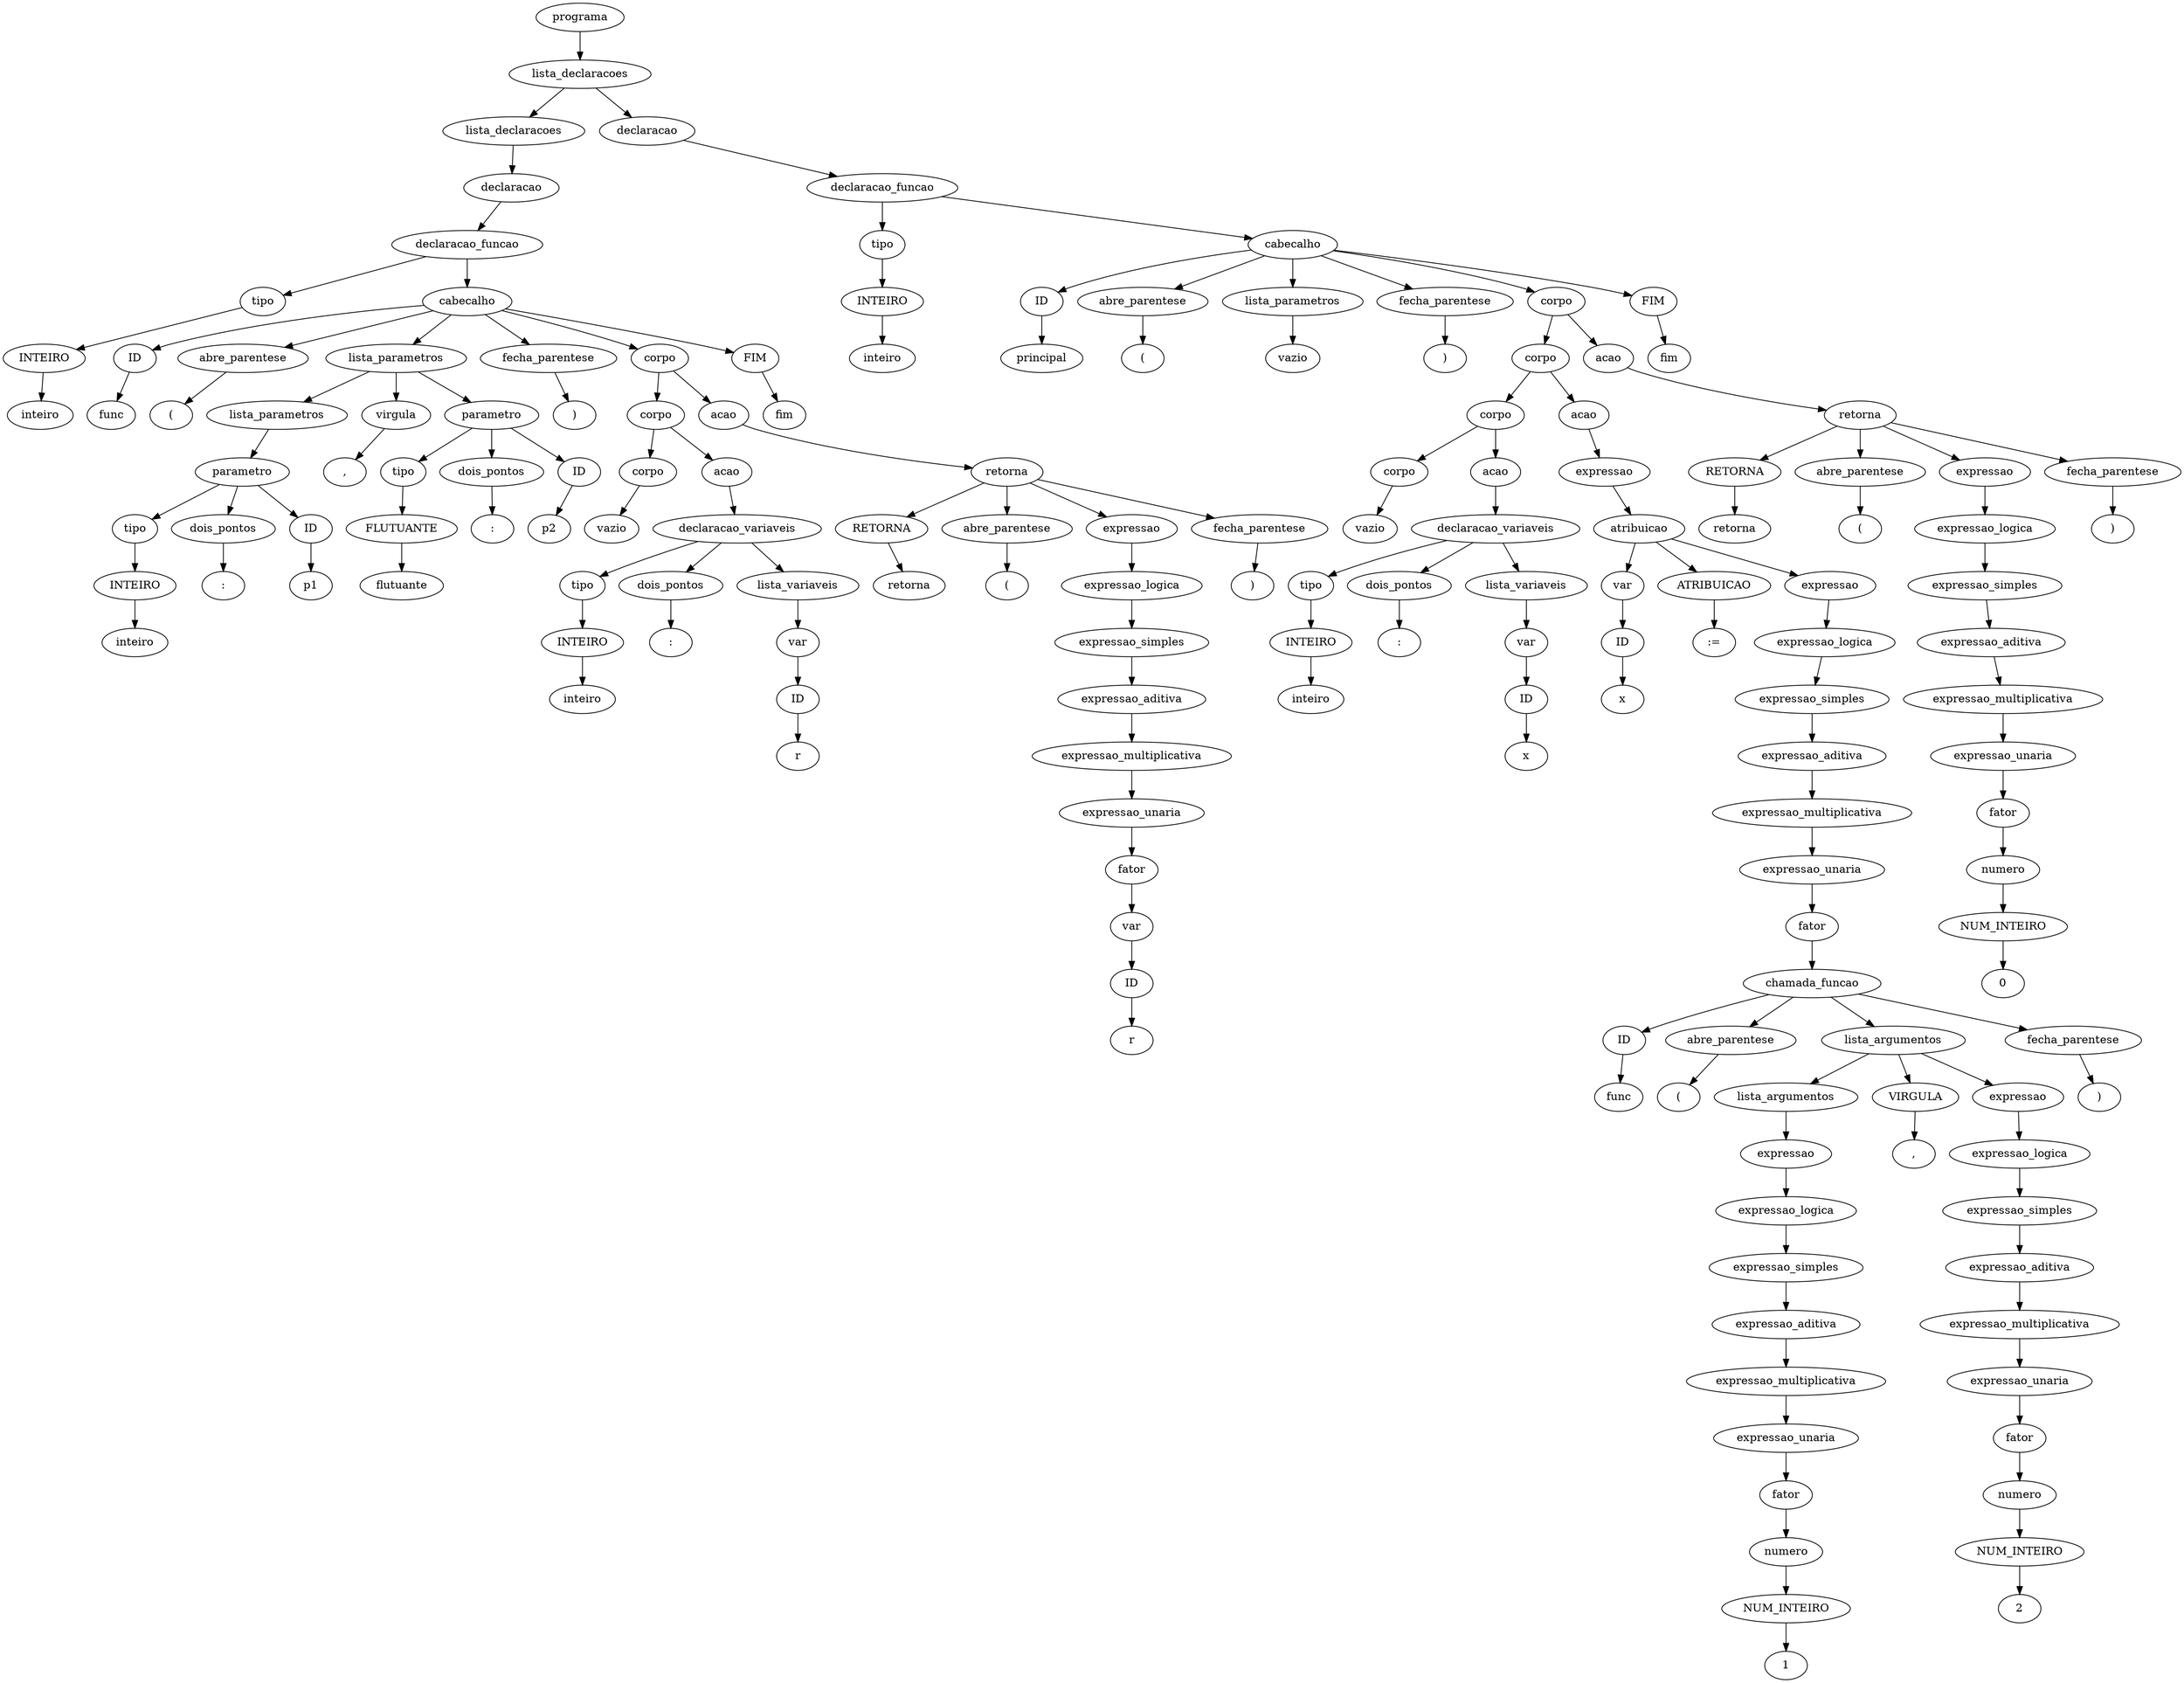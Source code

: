 digraph tree {
    "0x7ffb6f1db340" [label="programa"];
    "0x7ffb8740d820" [label="lista_declaracoes"];
    "0x7ffb8740ddc0" [label="lista_declaracoes"];
    "0x7ffb6f273d60" [label="declaracao"];
    "0x7ffb6f1db0a0" [label="declaracao_funcao"];
    "0x7ffb6f1db370" [label="tipo"];
    "0x7ffb6f310670" [label="INTEIRO"];
    "0x7ffb6f3105b0" [label="inteiro"];
    "0x7ffb8740d6d0" [label="cabecalho"];
    "0x7ffb8740df40" [label="ID"];
    "0x7ffb8740df70" [label="func"];
    "0x7ffb8740dd60" [label="abre_parentese"];
    "0x7ffb8740dbb0" [label="("];
    "0x7ffb8740d580" [label="lista_parametros"];
    "0x7ffb6f3105e0" [label="lista_parametros"];
    "0x7ffb8740d2b0" [label="parametro"];
    "0x7ffb6f1db3d0" [label="tipo"];
    "0x7ffb6f273d90" [label="INTEIRO"];
    "0x7ffb8740d550" [label="inteiro"];
    "0x7ffb8740d430" [label="dois_pontos"];
    "0x7ffb8740d3a0" [label=":"];
    "0x7ffb8740d370" [label="ID"];
    "0x7ffb8740d340" [label="p1"];
    "0x7ffb8740d5e0" [label="virgula"];
    "0x7ffb8740d4f0" [label=","];
    "0x7ffb8740d280" [label="parametro"];
    "0x7ffb8740d1f0" [label="tipo"];
    "0x7ffb8740d3d0" [label="FLUTUANTE"];
    "0x7ffb8740d5b0" [label="flutuante"];
    "0x7ffb8740d4c0" [label="dois_pontos"];
    "0x7ffb8740d700" [label=":"];
    "0x7ffb8740d730" [label="ID"];
    "0x7ffb8740d760" [label="p2"];
    "0x7ffb8740dbe0" [label="fecha_parentese"];
    "0x7ffb8740dfa0" [label=")"];
    "0x7ffb8740dd00" [label="corpo"];
    "0x7ffb8740d910" [label="corpo"];
    "0x7ffb8740d400" [label="corpo"];
    "0x7ffb8740d310" [label="vazio"];
    "0x7ffb8740d520" [label="acao"];
    "0x7ffb8740d8b0" [label="declaracao_variaveis"];
    "0x7ffb8740d490" [label="tipo"];
    "0x7ffb8740d640" [label="INTEIRO"];
    "0x7ffb8740d880" [label="inteiro"];
    "0x7ffb8740d970" [label="dois_pontos"];
    "0x7ffb8740da90" [label=":"];
    "0x7ffb8740d8e0" [label="lista_variaveis"];
    "0x7ffb8740d7f0" [label="var"];
    "0x7ffb8740d610" [label="ID"];
    "0x7ffb8740d9d0" [label="r"];
    "0x7ffb8740de20" [label="acao"];
    "0x7ffb8740dca0" [label="retorna"];
    "0x7ffb8740dd30" [label="RETORNA"];
    "0x7ffb8740de50" [label="retorna"];
    "0x7ffb8740de80" [label="abre_parentese"];
    "0x7ffb8740deb0" [label="("];
    "0x7ffb8740dc70" [label="expressao"];
    "0x7ffb8740dc40" [label="expressao_logica"];
    "0x7ffb8740dc10" [label="expressao_simples"];
    "0x7ffb8740db80" [label="expressao_aditiva"];
    "0x7ffb8740db20" [label="expressao_multiplicativa"];
    "0x7ffb8740da60" [label="expressao_unaria"];
    "0x7ffb8740da30" [label="fator"];
    "0x7ffb8740d220" [label="var"];
    "0x7ffb8740d250" [label="ID"];
    "0x7ffb8740dac0" [label="r"];
    "0x7ffb8740dee0" [label="fecha_parentese"];
    "0x7ffb8740df10" [label=")"];
    "0x7ffb8740dfd0" [label="FIM"];
    "0x7ffb87341070" [label="fim"];
    "0x7ffb8740da00" [label="declaracao"];
    "0x7ffb8740d850" [label="declaracao_funcao"];
    "0x7ffb6f1db310" [label="tipo"];
    "0x7ffb6f1db3a0" [label="INTEIRO"];
    "0x7ffb8740d7c0" [label="inteiro"];
    "0x7ffb87341580" [label="cabecalho"];
    "0x7ffb873704c0" [label="ID"];
    "0x7ffb873704f0" [label="principal"];
    "0x7ffb87370340" [label="abre_parentese"];
    "0x7ffb87370100" [label="("];
    "0x7ffb873411f0" [label="lista_parametros"];
    "0x7ffb8740dcd0" [label="vazio"];
    "0x7ffb873701c0" [label="fecha_parentese"];
    "0x7ffb87370520" [label=")"];
    "0x7ffb87341a90" [label="corpo"];
    "0x7ffb87341ee0" [label="corpo"];
    "0x7ffb87341490" [label="corpo"];
    "0x7ffb873412e0" [label="corpo"];
    "0x7ffb8740d670" [label="vazio"];
    "0x7ffb87341310" [label="acao"];
    "0x7ffb87341430" [label="declaracao_variaveis"];
    "0x7ffb87341130" [label="tipo"];
    "0x7ffb87341250" [label="INTEIRO"];
    "0x7ffb87341400" [label="inteiro"];
    "0x7ffb873414f0" [label="dois_pontos"];
    "0x7ffb87341610" [label=":"];
    "0x7ffb87341460" [label="lista_variaveis"];
    "0x7ffb87341280" [label="var"];
    "0x7ffb87341190" [label="ID"];
    "0x7ffb87341550" [label="x"];
    "0x7ffb87341c40" [label="acao"];
    "0x7ffb873415e0" [label="expressao"];
    "0x7ffb87341700" [label="atribuicao"];
    "0x7ffb8740dd90" [label="var"];
    "0x7ffb873412b0" [label="ID"];
    "0x7ffb87341640" [label="x"];
    "0x7ffb87341cd0" [label="ATRIBUICAO"];
    "0x7ffb87341eb0" [label=":="];
    "0x7ffb873416d0" [label="expressao"];
    "0x7ffb87341e80" [label="expressao_logica"];
    "0x7ffb87341d90" [label="expressao_simples"];
    "0x7ffb873416a0" [label="expressao_aditiva"];
    "0x7ffb87341e50" [label="expressao_multiplicativa"];
    "0x7ffb87341d30" [label="expressao_unaria"];
    "0x7ffb87341df0" [label="fator"];
    "0x7ffb87341970" [label="chamada_funcao"];
    "0x7ffb87341a00" [label="ID"];
    "0x7ffb873417c0" [label="func"];
    "0x7ffb873417f0" [label="abre_parentese"];
    "0x7ffb87341c10" [label="("];
    "0x7ffb87341be0" [label="lista_argumentos"];
    "0x7ffb87341910" [label="lista_argumentos"];
    "0x7ffb873418e0" [label="expressao"];
    "0x7ffb873418b0" [label="expressao_logica"];
    "0x7ffb87341820" [label="expressao_simples"];
    "0x7ffb87341790" [label="expressao_aditiva"];
    "0x7ffb87341880" [label="expressao_multiplicativa"];
    "0x7ffb87341670" [label="expressao_unaria"];
    "0x7ffb87341760" [label="fator"];
    "0x7ffb87341520" [label="numero"];
    "0x7ffb873414c0" [label="NUM_INTEIRO"];
    "0x7ffb87341850" [label="1"];
    "0x7ffb87341c70" [label="VIRGULA"];
    "0x7ffb87341d00" [label=","];
    "0x7ffb87341bb0" [label="expressao"];
    "0x7ffb87341b80" [label="expressao_logica"];
    "0x7ffb87341af0" [label="expressao_simples"];
    "0x7ffb87341a60" [label="expressao_aditiva"];
    "0x7ffb87341b50" [label="expressao_multiplicativa"];
    "0x7ffb873419a0" [label="expressao_unaria"];
    "0x7ffb87341a30" [label="fator"];
    "0x7ffb87341940" [label="numero"];
    "0x7ffb873419d0" [label="NUM_INTEIRO"];
    "0x7ffb87341b20" [label="2"];
    "0x7ffb87341ca0" [label="fecha_parentese"];
    "0x7ffb87341e20" [label=")"];
    "0x7ffb87341dc0" [label="acao"];
    "0x7ffb873700d0" [label="retorna"];
    "0x7ffb87370190" [label="RETORNA"];
    "0x7ffb873703a0" [label="retorna"];
    "0x7ffb87370400" [label="abre_parentese"];
    "0x7ffb87370430" [label="("];
    "0x7ffb873700a0" [label="expressao"];
    "0x7ffb87370070" [label="expressao_logica"];
    "0x7ffb87370040" [label="expressao_simples"];
    "0x7ffb87341f70" [label="expressao_aditiva"];
    "0x7ffb87341370" [label="expressao_multiplicativa"];
    "0x7ffb87341f10" [label="expressao_unaria"];
    "0x7ffb87341f40" [label="fator"];
    "0x7ffb873413d0" [label="numero"];
    "0x7ffb87341340" [label="NUM_INTEIRO"];
    "0x7ffb873415b0" [label="0"];
    "0x7ffb87370460" [label="fecha_parentese"];
    "0x7ffb87370490" [label=")"];
    "0x7ffb87370550" [label="FIM"];
    "0x7ffb87370580" [label="fim"];
    "0x7ffb6f1db340" -> "0x7ffb8740d820";
    "0x7ffb8740d820" -> "0x7ffb8740ddc0";
    "0x7ffb8740d820" -> "0x7ffb8740da00";
    "0x7ffb8740ddc0" -> "0x7ffb6f273d60";
    "0x7ffb6f273d60" -> "0x7ffb6f1db0a0";
    "0x7ffb6f1db0a0" -> "0x7ffb6f1db370";
    "0x7ffb6f1db0a0" -> "0x7ffb8740d6d0";
    "0x7ffb6f1db370" -> "0x7ffb6f310670";
    "0x7ffb6f310670" -> "0x7ffb6f3105b0";
    "0x7ffb8740d6d0" -> "0x7ffb8740df40";
    "0x7ffb8740d6d0" -> "0x7ffb8740dd60";
    "0x7ffb8740d6d0" -> "0x7ffb8740d580";
    "0x7ffb8740d6d0" -> "0x7ffb8740dbe0";
    "0x7ffb8740d6d0" -> "0x7ffb8740dd00";
    "0x7ffb8740d6d0" -> "0x7ffb8740dfd0";
    "0x7ffb8740df40" -> "0x7ffb8740df70";
    "0x7ffb8740dd60" -> "0x7ffb8740dbb0";
    "0x7ffb8740d580" -> "0x7ffb6f3105e0";
    "0x7ffb8740d580" -> "0x7ffb8740d5e0";
    "0x7ffb8740d580" -> "0x7ffb8740d280";
    "0x7ffb6f3105e0" -> "0x7ffb8740d2b0";
    "0x7ffb8740d2b0" -> "0x7ffb6f1db3d0";
    "0x7ffb8740d2b0" -> "0x7ffb8740d430";
    "0x7ffb8740d2b0" -> "0x7ffb8740d370";
    "0x7ffb6f1db3d0" -> "0x7ffb6f273d90";
    "0x7ffb6f273d90" -> "0x7ffb8740d550";
    "0x7ffb8740d430" -> "0x7ffb8740d3a0";
    "0x7ffb8740d370" -> "0x7ffb8740d340";
    "0x7ffb8740d5e0" -> "0x7ffb8740d4f0";
    "0x7ffb8740d280" -> "0x7ffb8740d1f0";
    "0x7ffb8740d280" -> "0x7ffb8740d4c0";
    "0x7ffb8740d280" -> "0x7ffb8740d730";
    "0x7ffb8740d1f0" -> "0x7ffb8740d3d0";
    "0x7ffb8740d3d0" -> "0x7ffb8740d5b0";
    "0x7ffb8740d4c0" -> "0x7ffb8740d700";
    "0x7ffb8740d730" -> "0x7ffb8740d760";
    "0x7ffb8740dbe0" -> "0x7ffb8740dfa0";
    "0x7ffb8740dd00" -> "0x7ffb8740d910";
    "0x7ffb8740dd00" -> "0x7ffb8740de20";
    "0x7ffb8740d910" -> "0x7ffb8740d400";
    "0x7ffb8740d910" -> "0x7ffb8740d520";
    "0x7ffb8740d400" -> "0x7ffb8740d310";
    "0x7ffb8740d520" -> "0x7ffb8740d8b0";
    "0x7ffb8740d8b0" -> "0x7ffb8740d490";
    "0x7ffb8740d8b0" -> "0x7ffb8740d970";
    "0x7ffb8740d8b0" -> "0x7ffb8740d8e0";
    "0x7ffb8740d490" -> "0x7ffb8740d640";
    "0x7ffb8740d640" -> "0x7ffb8740d880";
    "0x7ffb8740d970" -> "0x7ffb8740da90";
    "0x7ffb8740d8e0" -> "0x7ffb8740d7f0";
    "0x7ffb8740d7f0" -> "0x7ffb8740d610";
    "0x7ffb8740d610" -> "0x7ffb8740d9d0";
    "0x7ffb8740de20" -> "0x7ffb8740dca0";
    "0x7ffb8740dca0" -> "0x7ffb8740dd30";
    "0x7ffb8740dca0" -> "0x7ffb8740de80";
    "0x7ffb8740dca0" -> "0x7ffb8740dc70";
    "0x7ffb8740dca0" -> "0x7ffb8740dee0";
    "0x7ffb8740dd30" -> "0x7ffb8740de50";
    "0x7ffb8740de80" -> "0x7ffb8740deb0";
    "0x7ffb8740dc70" -> "0x7ffb8740dc40";
    "0x7ffb8740dc40" -> "0x7ffb8740dc10";
    "0x7ffb8740dc10" -> "0x7ffb8740db80";
    "0x7ffb8740db80" -> "0x7ffb8740db20";
    "0x7ffb8740db20" -> "0x7ffb8740da60";
    "0x7ffb8740da60" -> "0x7ffb8740da30";
    "0x7ffb8740da30" -> "0x7ffb8740d220";
    "0x7ffb8740d220" -> "0x7ffb8740d250";
    "0x7ffb8740d250" -> "0x7ffb8740dac0";
    "0x7ffb8740dee0" -> "0x7ffb8740df10";
    "0x7ffb8740dfd0" -> "0x7ffb87341070";
    "0x7ffb8740da00" -> "0x7ffb8740d850";
    "0x7ffb8740d850" -> "0x7ffb6f1db310";
    "0x7ffb8740d850" -> "0x7ffb87341580";
    "0x7ffb6f1db310" -> "0x7ffb6f1db3a0";
    "0x7ffb6f1db3a0" -> "0x7ffb8740d7c0";
    "0x7ffb87341580" -> "0x7ffb873704c0";
    "0x7ffb87341580" -> "0x7ffb87370340";
    "0x7ffb87341580" -> "0x7ffb873411f0";
    "0x7ffb87341580" -> "0x7ffb873701c0";
    "0x7ffb87341580" -> "0x7ffb87341a90";
    "0x7ffb87341580" -> "0x7ffb87370550";
    "0x7ffb873704c0" -> "0x7ffb873704f0";
    "0x7ffb87370340" -> "0x7ffb87370100";
    "0x7ffb873411f0" -> "0x7ffb8740dcd0";
    "0x7ffb873701c0" -> "0x7ffb87370520";
    "0x7ffb87341a90" -> "0x7ffb87341ee0";
    "0x7ffb87341a90" -> "0x7ffb87341dc0";
    "0x7ffb87341ee0" -> "0x7ffb87341490";
    "0x7ffb87341ee0" -> "0x7ffb87341c40";
    "0x7ffb87341490" -> "0x7ffb873412e0";
    "0x7ffb87341490" -> "0x7ffb87341310";
    "0x7ffb873412e0" -> "0x7ffb8740d670";
    "0x7ffb87341310" -> "0x7ffb87341430";
    "0x7ffb87341430" -> "0x7ffb87341130";
    "0x7ffb87341430" -> "0x7ffb873414f0";
    "0x7ffb87341430" -> "0x7ffb87341460";
    "0x7ffb87341130" -> "0x7ffb87341250";
    "0x7ffb87341250" -> "0x7ffb87341400";
    "0x7ffb873414f0" -> "0x7ffb87341610";
    "0x7ffb87341460" -> "0x7ffb87341280";
    "0x7ffb87341280" -> "0x7ffb87341190";
    "0x7ffb87341190" -> "0x7ffb87341550";
    "0x7ffb87341c40" -> "0x7ffb873415e0";
    "0x7ffb873415e0" -> "0x7ffb87341700";
    "0x7ffb87341700" -> "0x7ffb8740dd90";
    "0x7ffb87341700" -> "0x7ffb87341cd0";
    "0x7ffb87341700" -> "0x7ffb873416d0";
    "0x7ffb8740dd90" -> "0x7ffb873412b0";
    "0x7ffb873412b0" -> "0x7ffb87341640";
    "0x7ffb87341cd0" -> "0x7ffb87341eb0";
    "0x7ffb873416d0" -> "0x7ffb87341e80";
    "0x7ffb87341e80" -> "0x7ffb87341d90";
    "0x7ffb87341d90" -> "0x7ffb873416a0";
    "0x7ffb873416a0" -> "0x7ffb87341e50";
    "0x7ffb87341e50" -> "0x7ffb87341d30";
    "0x7ffb87341d30" -> "0x7ffb87341df0";
    "0x7ffb87341df0" -> "0x7ffb87341970";
    "0x7ffb87341970" -> "0x7ffb87341a00";
    "0x7ffb87341970" -> "0x7ffb873417f0";
    "0x7ffb87341970" -> "0x7ffb87341be0";
    "0x7ffb87341970" -> "0x7ffb87341ca0";
    "0x7ffb87341a00" -> "0x7ffb873417c0";
    "0x7ffb873417f0" -> "0x7ffb87341c10";
    "0x7ffb87341be0" -> "0x7ffb87341910";
    "0x7ffb87341be0" -> "0x7ffb87341c70";
    "0x7ffb87341be0" -> "0x7ffb87341bb0";
    "0x7ffb87341910" -> "0x7ffb873418e0";
    "0x7ffb873418e0" -> "0x7ffb873418b0";
    "0x7ffb873418b0" -> "0x7ffb87341820";
    "0x7ffb87341820" -> "0x7ffb87341790";
    "0x7ffb87341790" -> "0x7ffb87341880";
    "0x7ffb87341880" -> "0x7ffb87341670";
    "0x7ffb87341670" -> "0x7ffb87341760";
    "0x7ffb87341760" -> "0x7ffb87341520";
    "0x7ffb87341520" -> "0x7ffb873414c0";
    "0x7ffb873414c0" -> "0x7ffb87341850";
    "0x7ffb87341c70" -> "0x7ffb87341d00";
    "0x7ffb87341bb0" -> "0x7ffb87341b80";
    "0x7ffb87341b80" -> "0x7ffb87341af0";
    "0x7ffb87341af0" -> "0x7ffb87341a60";
    "0x7ffb87341a60" -> "0x7ffb87341b50";
    "0x7ffb87341b50" -> "0x7ffb873419a0";
    "0x7ffb873419a0" -> "0x7ffb87341a30";
    "0x7ffb87341a30" -> "0x7ffb87341940";
    "0x7ffb87341940" -> "0x7ffb873419d0";
    "0x7ffb873419d0" -> "0x7ffb87341b20";
    "0x7ffb87341ca0" -> "0x7ffb87341e20";
    "0x7ffb87341dc0" -> "0x7ffb873700d0";
    "0x7ffb873700d0" -> "0x7ffb87370190";
    "0x7ffb873700d0" -> "0x7ffb87370400";
    "0x7ffb873700d0" -> "0x7ffb873700a0";
    "0x7ffb873700d0" -> "0x7ffb87370460";
    "0x7ffb87370190" -> "0x7ffb873703a0";
    "0x7ffb87370400" -> "0x7ffb87370430";
    "0x7ffb873700a0" -> "0x7ffb87370070";
    "0x7ffb87370070" -> "0x7ffb87370040";
    "0x7ffb87370040" -> "0x7ffb87341f70";
    "0x7ffb87341f70" -> "0x7ffb87341370";
    "0x7ffb87341370" -> "0x7ffb87341f10";
    "0x7ffb87341f10" -> "0x7ffb87341f40";
    "0x7ffb87341f40" -> "0x7ffb873413d0";
    "0x7ffb873413d0" -> "0x7ffb87341340";
    "0x7ffb87341340" -> "0x7ffb873415b0";
    "0x7ffb87370460" -> "0x7ffb87370490";
    "0x7ffb87370550" -> "0x7ffb87370580";
}
